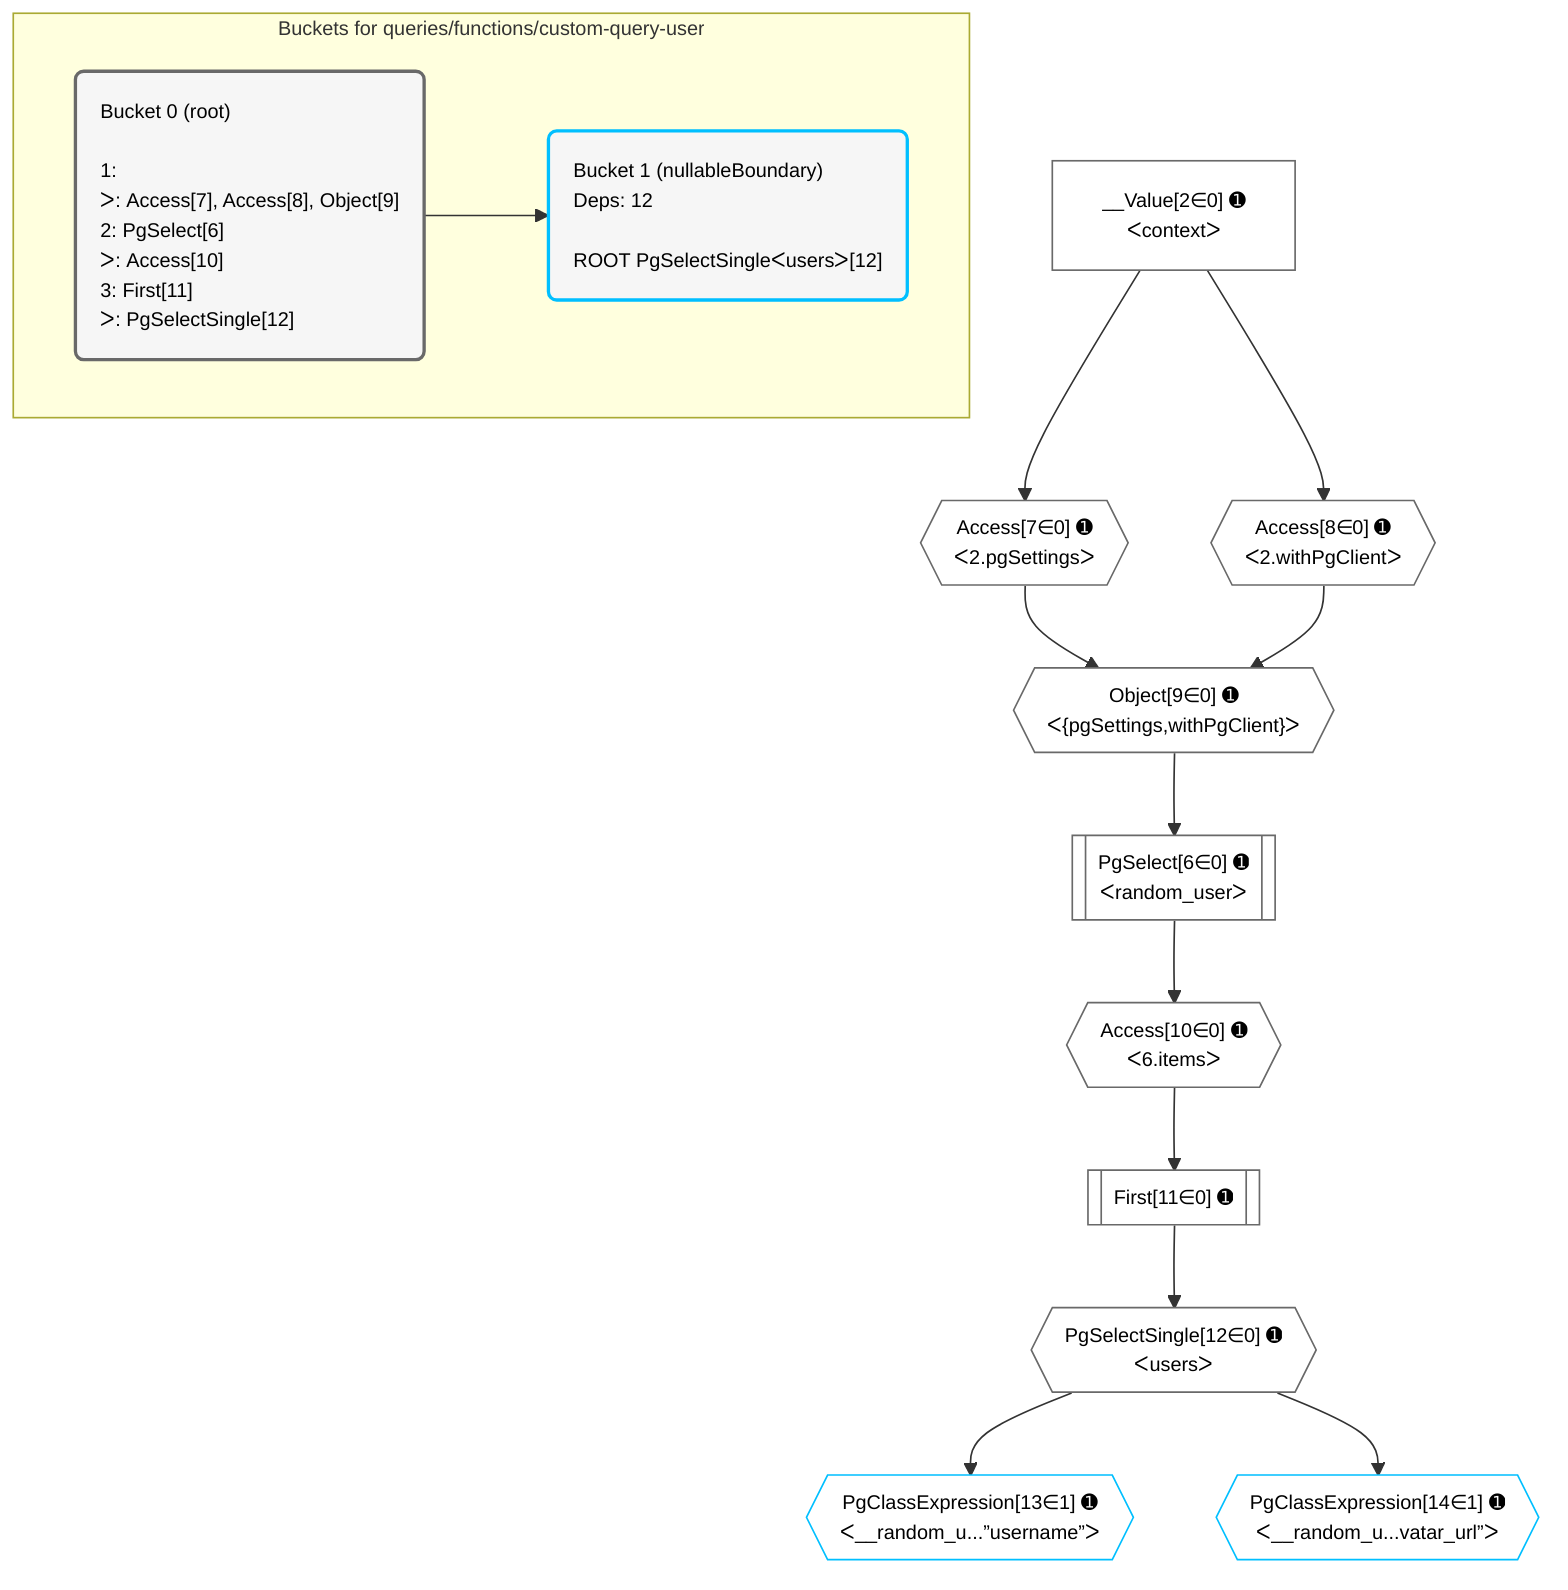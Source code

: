 %%{init: {'themeVariables': { 'fontSize': '12px'}}}%%
graph TD
    classDef path fill:#eee,stroke:#000,color:#000
    classDef plan fill:#fff,stroke-width:1px,color:#000
    classDef itemplan fill:#fff,stroke-width:2px,color:#000
    classDef unbatchedplan fill:#dff,stroke-width:1px,color:#000
    classDef sideeffectplan fill:#fcc,stroke-width:2px,color:#000
    classDef bucket fill:#f6f6f6,color:#000,stroke-width:2px,text-align:left

    subgraph "Buckets for queries/functions/custom-query-user"
    Bucket0("Bucket 0 (root)<br /><br />1: <br />ᐳ: Access[7], Access[8], Object[9]<br />2: PgSelect[6]<br />ᐳ: Access[10]<br />3: First[11]<br />ᐳ: PgSelectSingle[12]"):::bucket
    Bucket1("Bucket 1 (nullableBoundary)<br />Deps: 12<br /><br />ROOT PgSelectSingleᐸusersᐳ[12]"):::bucket
    end
    Bucket0 --> Bucket1

    %% plan dependencies
    Object9{{"Object[9∈0] ➊<br />ᐸ{pgSettings,withPgClient}ᐳ"}}:::plan
    Access7{{"Access[7∈0] ➊<br />ᐸ2.pgSettingsᐳ"}}:::plan
    Access8{{"Access[8∈0] ➊<br />ᐸ2.withPgClientᐳ"}}:::plan
    Access7 & Access8 --> Object9
    PgSelect6[["PgSelect[6∈0] ➊<br />ᐸrandom_userᐳ"]]:::plan
    Object9 --> PgSelect6
    __Value2["__Value[2∈0] ➊<br />ᐸcontextᐳ"]:::plan
    __Value2 --> Access7
    __Value2 --> Access8
    Access10{{"Access[10∈0] ➊<br />ᐸ6.itemsᐳ"}}:::plan
    PgSelect6 --> Access10
    First11[["First[11∈0] ➊"]]:::plan
    Access10 --> First11
    PgSelectSingle12{{"PgSelectSingle[12∈0] ➊<br />ᐸusersᐳ"}}:::plan
    First11 --> PgSelectSingle12
    PgClassExpression13{{"PgClassExpression[13∈1] ➊<br />ᐸ__random_u...”username”ᐳ"}}:::plan
    PgSelectSingle12 --> PgClassExpression13
    PgClassExpression14{{"PgClassExpression[14∈1] ➊<br />ᐸ__random_u...vatar_url”ᐳ"}}:::plan
    PgSelectSingle12 --> PgClassExpression14

    %% define steps
    classDef bucket0 stroke:#696969
    class Bucket0,__Value2,PgSelect6,Access7,Access8,Object9,Access10,First11,PgSelectSingle12 bucket0
    classDef bucket1 stroke:#00bfff
    class Bucket1,PgClassExpression13,PgClassExpression14 bucket1